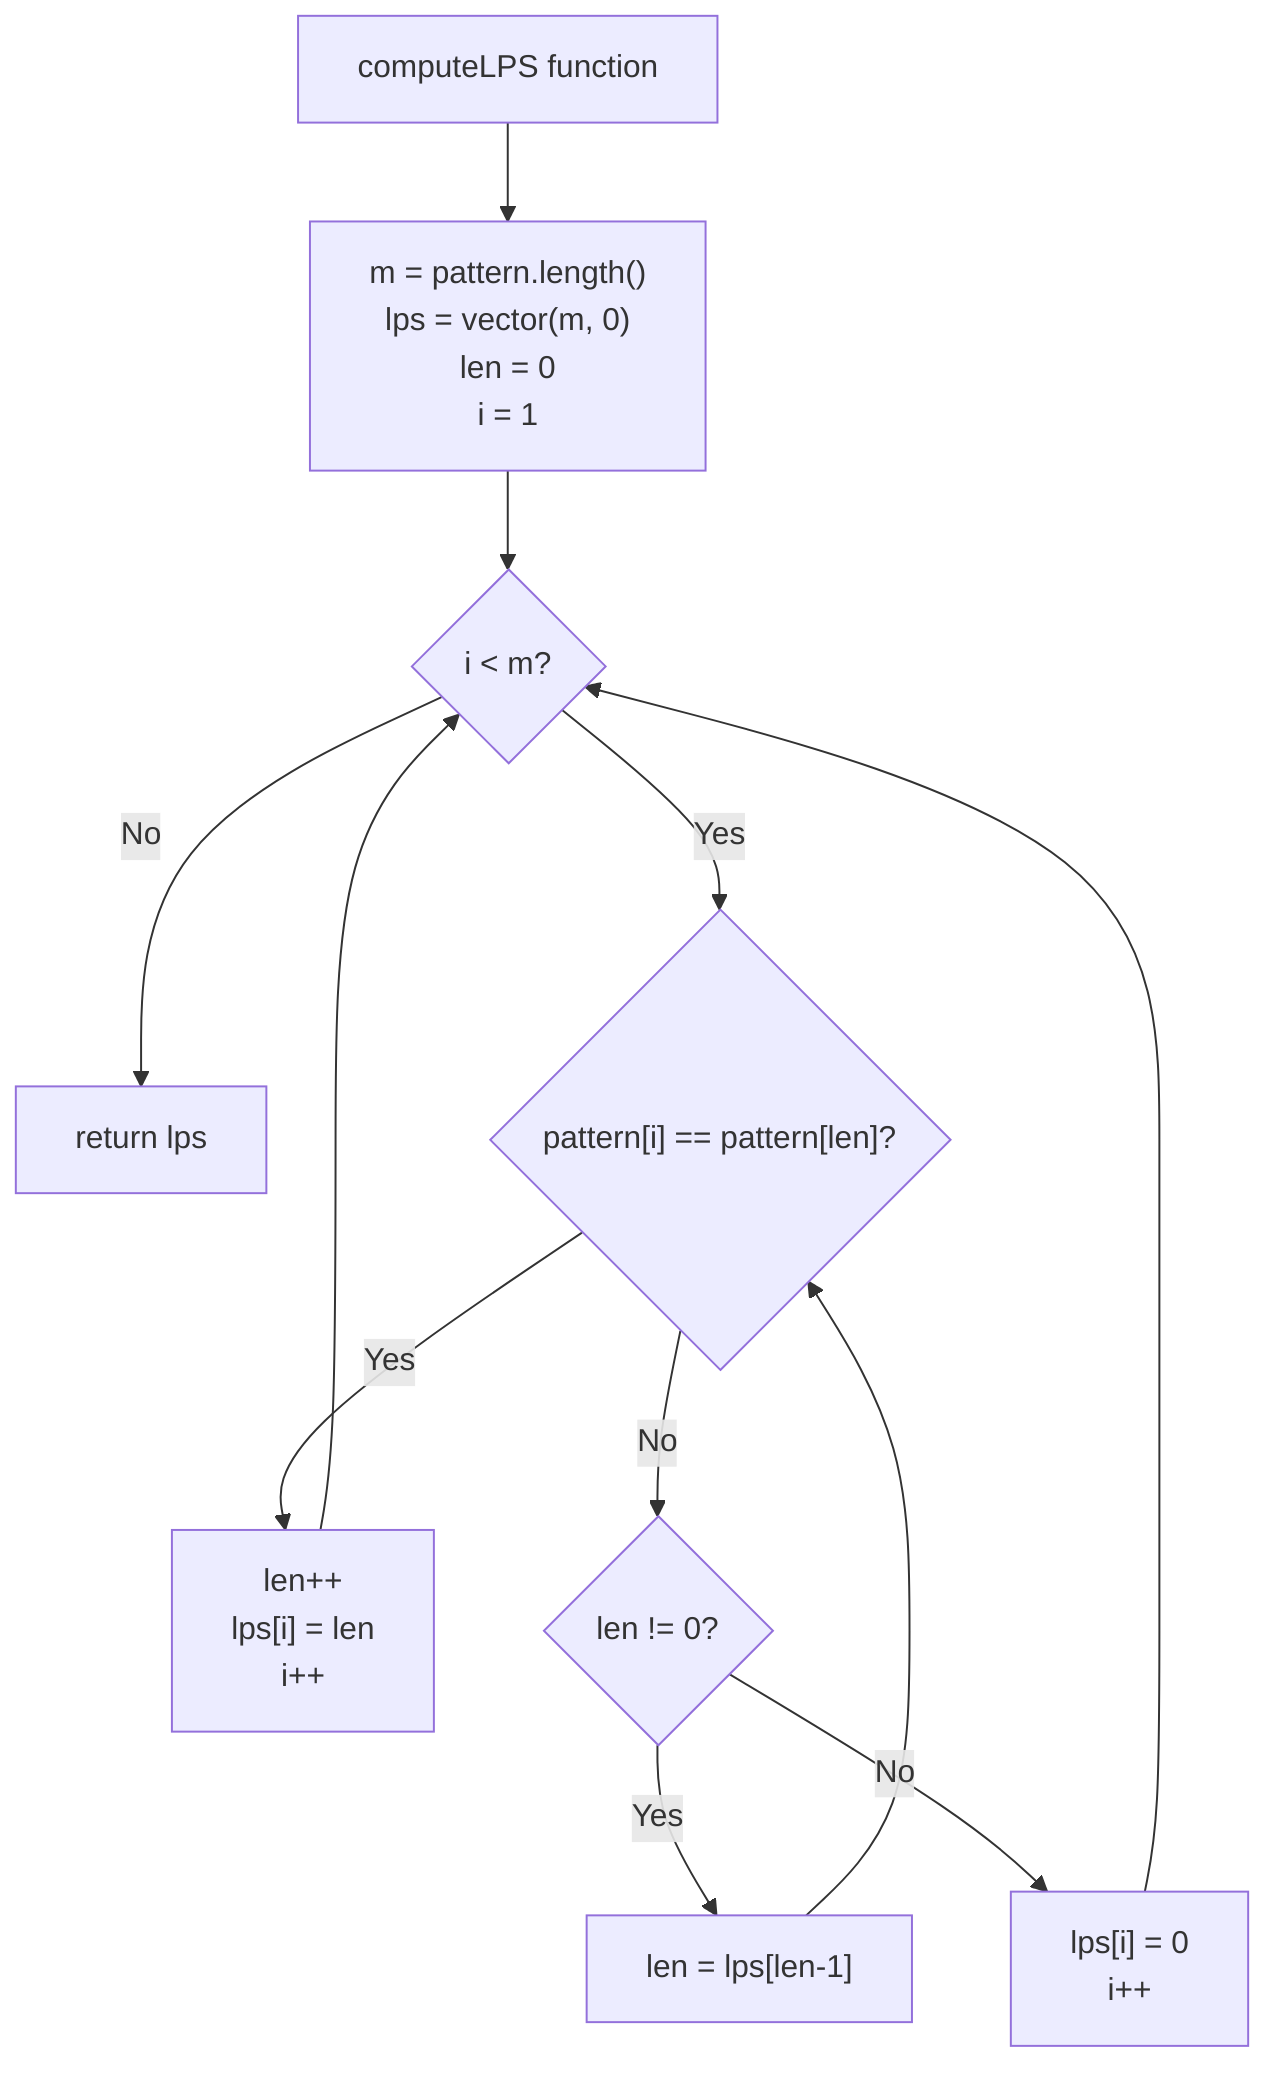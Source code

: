 flowchart TD
    A[computeLPS function] --> B["m = pattern.length()<br>lps = vector<int>(m, 0)<br>len = 0<br>i = 1"]
    B --> C{"i < m?"}
    
    C -->|No| D["return lps"]
    C -->|Yes| E{"pattern[i] == pattern[len]?"}
    
    E -->|Yes| F["len++<br>lps[i] = len<br>i++"]
    E -->|No| G{"len != 0?"}
    
    F --> C
    
    G -->|Yes| H["len = lps[len-1]"]
    G -->|No| I["lps[i] = 0<br>i++"]
    
    H --> E
    I --> C